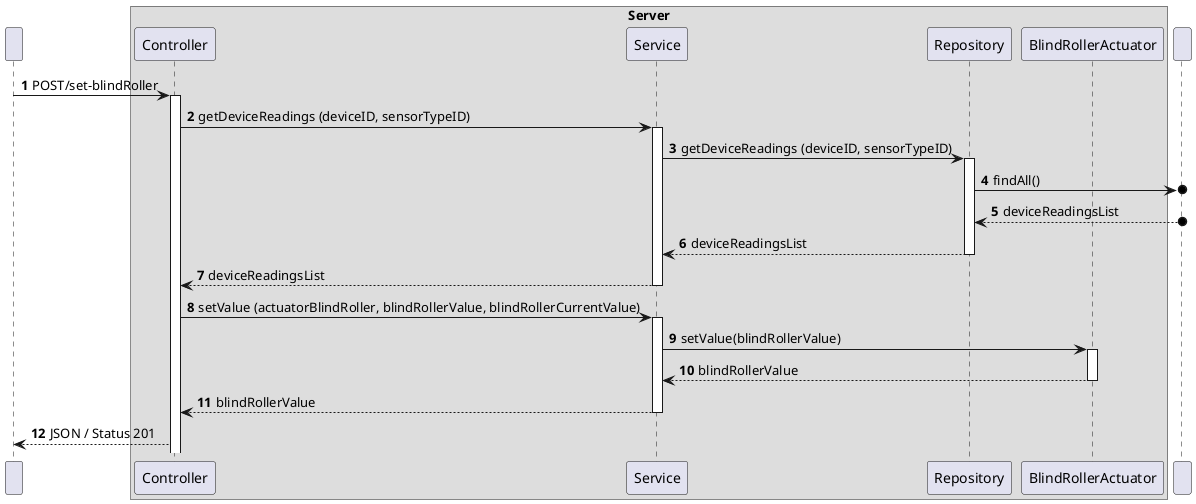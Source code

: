 @startuml
'https://plantuml.com/sequence-diagram
!pragma layout smetana
autonumber

participant " " as HTTP

box "Server"
    participant "Controller" as Controller
    participant Service as Service
    participant Repository as Repository
    participant BlindRollerActuator as BlindRollerActuator

    end box

    participant DataBase as " "


HTTP -> Controller: POST/set-blindRoller
activate Controller

Controller -> Service: getDeviceReadings (deviceID, sensorTypeID)
activate Service

Service -> Repository: getDeviceReadings (deviceID, sensorTypeID)
activate Repository

Repository ->o DataBase: findAll()

DataBase o--> Repository: deviceReadingsList

Repository --> Service: deviceReadingsList
deactivate Repository

Service --> Controller: deviceReadingsList
deactivate Service

Controller -> Service: setValue (actuatorBlindRoller, blindRollerValue, blindRollerCurrentValue)
activate Service

Service -> BlindRollerActuator: setValue(blindRollerValue)
activate BlindRollerActuator

BlindRollerActuator --> Service: blindRollerValue
deactivate BlindRollerActuator

Service --> Controller: blindRollerValue
deactivate Service

Controller --> HTTP: JSON / Status 201


@enduml